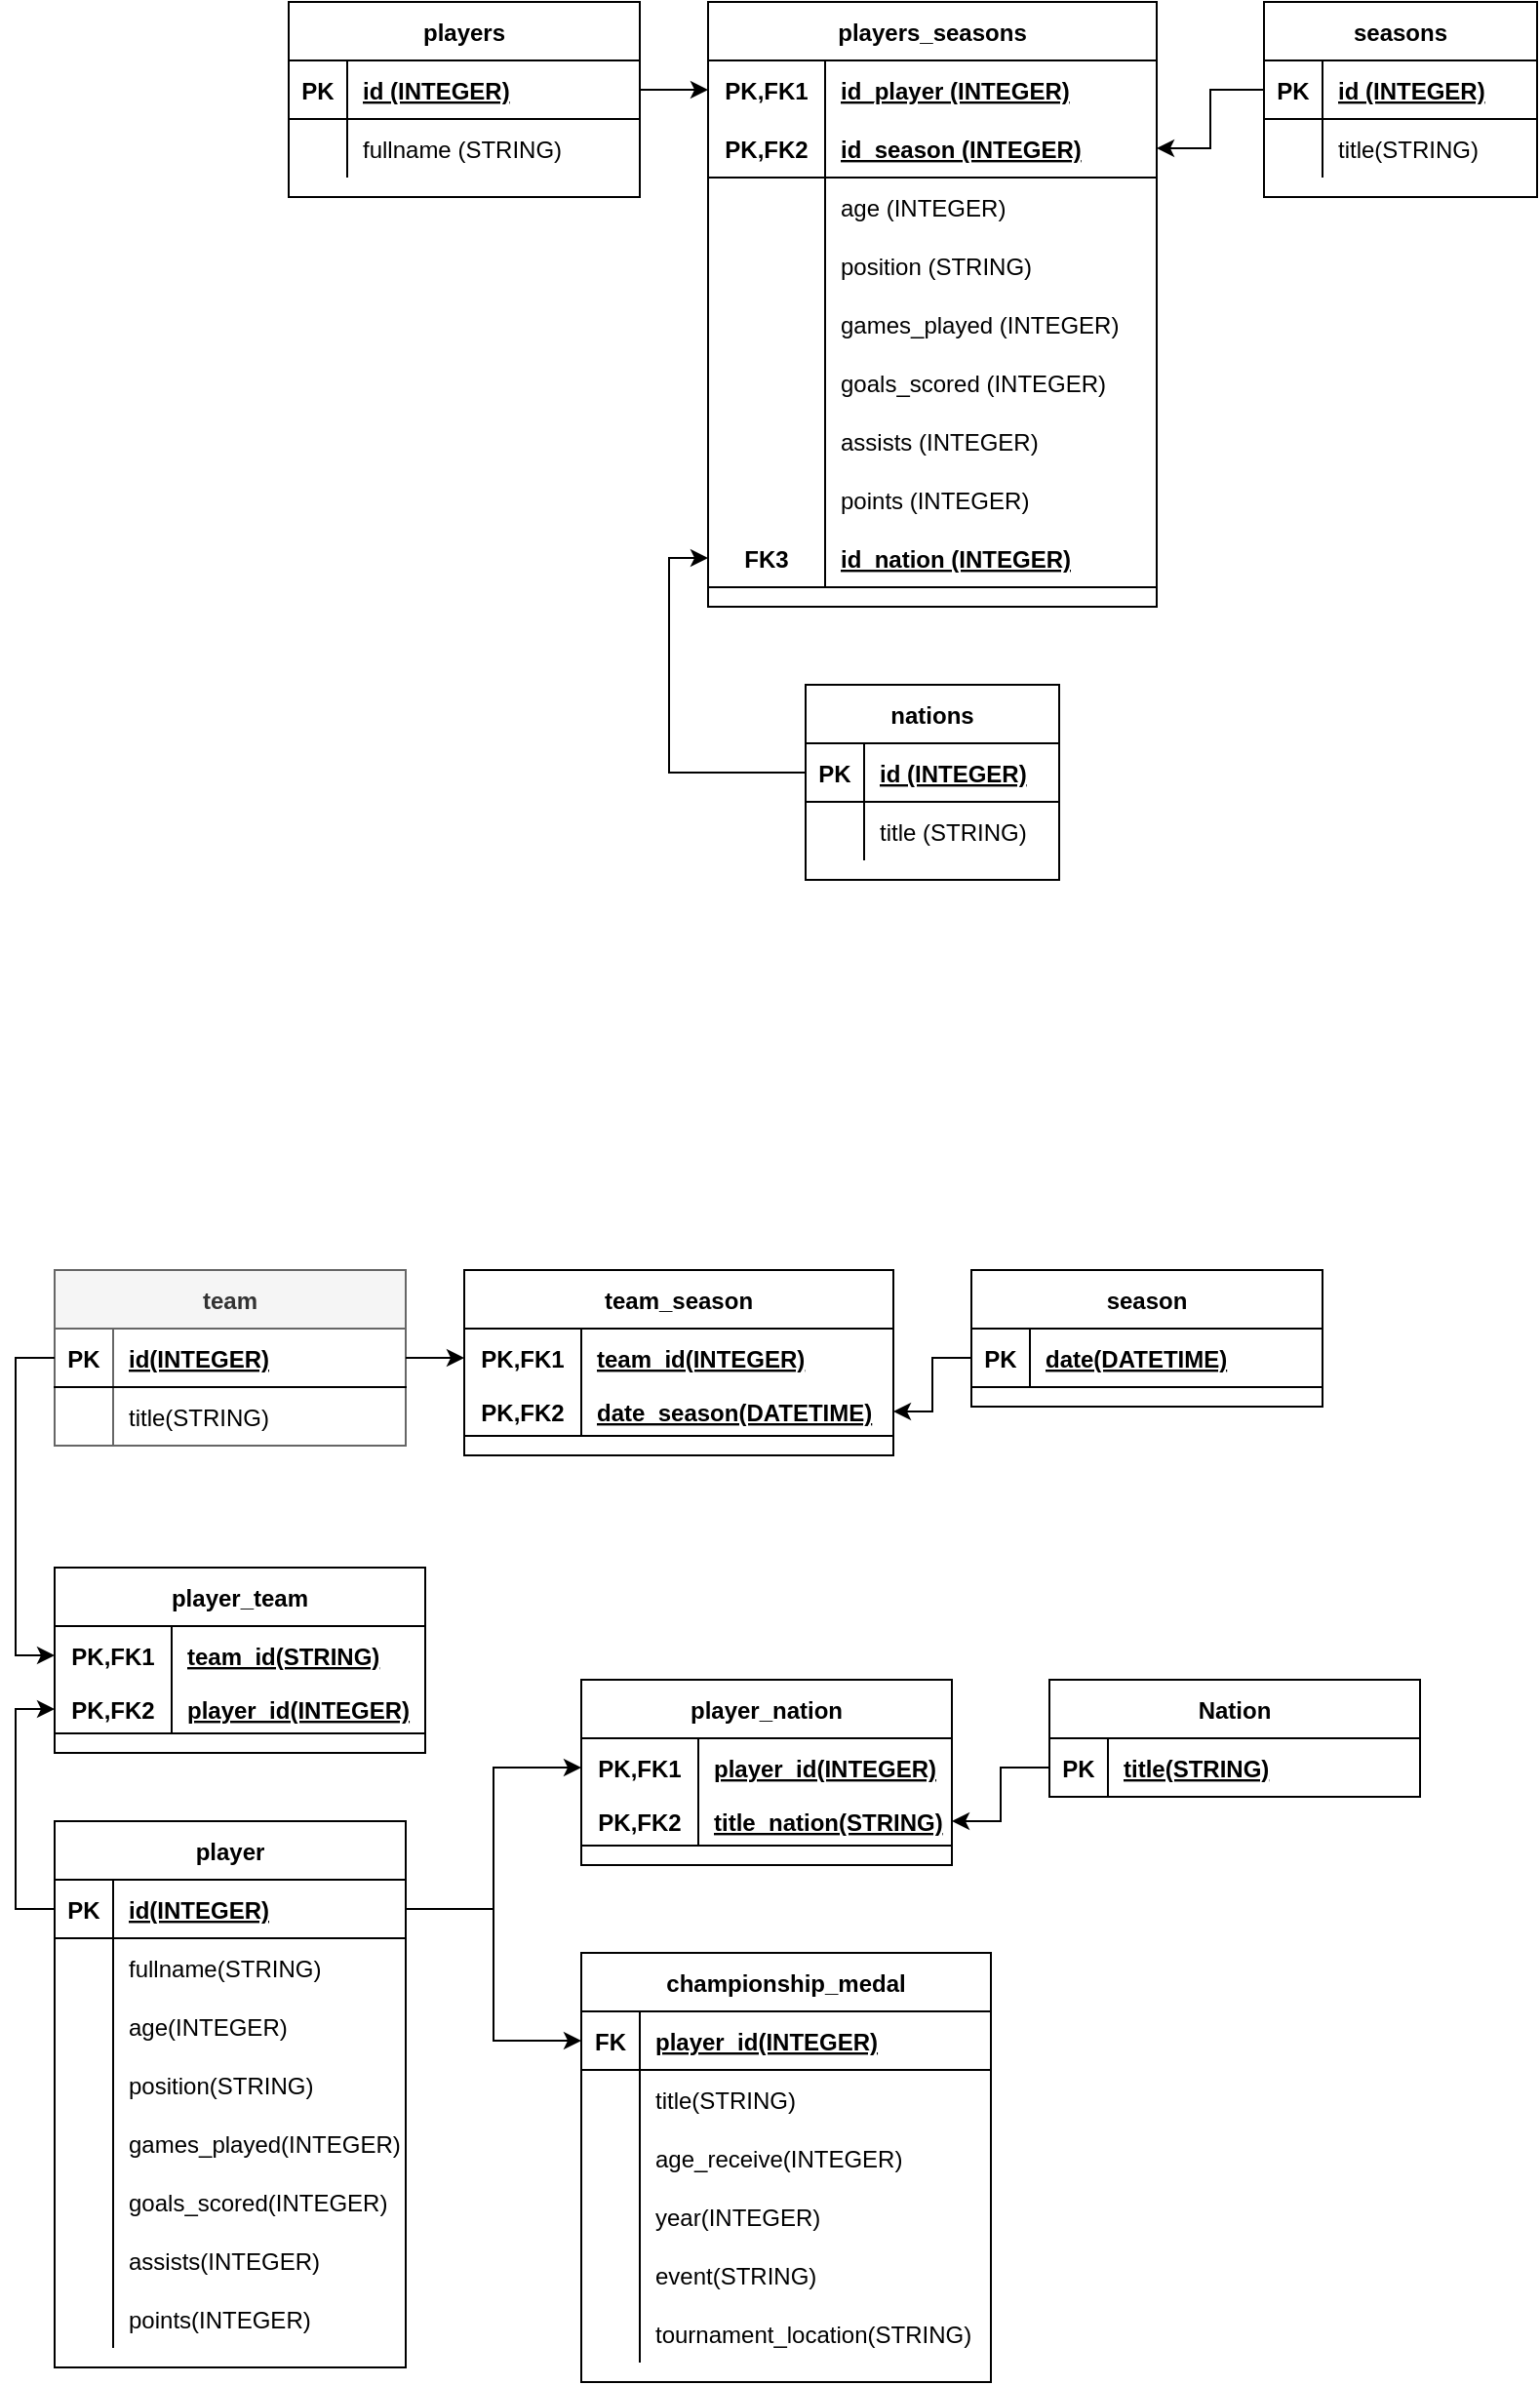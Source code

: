 <mxfile version="18.0.3" type="device"><diagram id="R2lEEEUBdFMjLlhIrx00" name="Page-1"><mxGraphModel dx="335" dy="638" grid="1" gridSize="10" guides="1" tooltips="1" connect="1" arrows="1" fold="1" page="1" pageScale="1" pageWidth="850" pageHeight="1100" math="0" shadow="0" extFonts="Permanent Marker^https://fonts.googleapis.com/css?family=Permanent+Marker"><root><mxCell id="0"/><mxCell id="1" parent="0"/><mxCell id="lNBmeT-eZw2OjyThDHVp-1" value="Nation" style="shape=table;startSize=30;container=1;collapsible=1;childLayout=tableLayout;fixedRows=1;rowLines=0;fontStyle=1;align=center;resizeLast=1;fillColor=default;" parent="1" vertex="1"><mxGeometry x="1430" y="900" width="190" height="60" as="geometry"/></mxCell><mxCell id="lNBmeT-eZw2OjyThDHVp-2" value="" style="shape=tableRow;horizontal=0;startSize=0;swimlaneHead=0;swimlaneBody=0;fillColor=none;collapsible=0;dropTarget=0;points=[[0,0.5],[1,0.5]];portConstraint=eastwest;top=0;left=0;right=0;bottom=1;" parent="lNBmeT-eZw2OjyThDHVp-1" vertex="1"><mxGeometry y="30" width="190" height="30" as="geometry"/></mxCell><mxCell id="lNBmeT-eZw2OjyThDHVp-3" value="PK" style="shape=partialRectangle;connectable=0;fillColor=none;top=0;left=0;bottom=0;right=0;fontStyle=1;overflow=hidden;" parent="lNBmeT-eZw2OjyThDHVp-2" vertex="1"><mxGeometry width="30" height="30" as="geometry"><mxRectangle width="30" height="30" as="alternateBounds"/></mxGeometry></mxCell><mxCell id="lNBmeT-eZw2OjyThDHVp-4" value="title(STRING)" style="shape=partialRectangle;connectable=0;fillColor=none;top=0;left=0;bottom=0;right=0;align=left;spacingLeft=6;fontStyle=5;overflow=hidden;" parent="lNBmeT-eZw2OjyThDHVp-2" vertex="1"><mxGeometry x="30" width="160" height="30" as="geometry"><mxRectangle width="160" height="30" as="alternateBounds"/></mxGeometry></mxCell><mxCell id="lNBmeT-eZw2OjyThDHVp-5" value="season" style="shape=table;startSize=30;container=1;collapsible=1;childLayout=tableLayout;fixedRows=1;rowLines=0;fontStyle=1;align=center;resizeLast=1;gradientColor=none;" parent="1" vertex="1"><mxGeometry x="1390" y="690" width="180" height="70" as="geometry"/></mxCell><mxCell id="lNBmeT-eZw2OjyThDHVp-6" value="" style="shape=tableRow;horizontal=0;startSize=0;swimlaneHead=0;swimlaneBody=0;fillColor=none;collapsible=0;dropTarget=0;points=[[0,0.5],[1,0.5]];portConstraint=eastwest;top=0;left=0;right=0;bottom=1;" parent="lNBmeT-eZw2OjyThDHVp-5" vertex="1"><mxGeometry y="30" width="180" height="30" as="geometry"/></mxCell><mxCell id="lNBmeT-eZw2OjyThDHVp-7" value="PK" style="shape=partialRectangle;connectable=0;fillColor=none;top=0;left=0;bottom=0;right=0;fontStyle=1;overflow=hidden;" parent="lNBmeT-eZw2OjyThDHVp-6" vertex="1"><mxGeometry width="30" height="30" as="geometry"><mxRectangle width="30" height="30" as="alternateBounds"/></mxGeometry></mxCell><mxCell id="lNBmeT-eZw2OjyThDHVp-8" value="date(DATETIME)" style="shape=partialRectangle;connectable=0;fillColor=none;top=0;left=0;bottom=0;right=0;align=left;spacingLeft=6;fontStyle=5;overflow=hidden;" parent="lNBmeT-eZw2OjyThDHVp-6" vertex="1"><mxGeometry x="30" width="150" height="30" as="geometry"><mxRectangle width="150" height="30" as="alternateBounds"/></mxGeometry></mxCell><mxCell id="lNBmeT-eZw2OjyThDHVp-9" value="team_season" style="shape=table;startSize=30;container=1;collapsible=1;childLayout=tableLayout;fixedRows=1;rowLines=0;fontStyle=1;align=center;resizeLast=1;" parent="1" vertex="1"><mxGeometry x="1130" y="690" width="220" height="95" as="geometry"/></mxCell><mxCell id="lNBmeT-eZw2OjyThDHVp-10" value="" style="shape=tableRow;horizontal=0;startSize=0;swimlaneHead=0;swimlaneBody=0;fillColor=none;collapsible=0;dropTarget=0;points=[[0,0.5],[1,0.5]];portConstraint=eastwest;top=0;left=0;right=0;bottom=0;" parent="lNBmeT-eZw2OjyThDHVp-9" vertex="1"><mxGeometry y="30" width="220" height="30" as="geometry"/></mxCell><mxCell id="lNBmeT-eZw2OjyThDHVp-11" value="PK,FK1" style="shape=partialRectangle;connectable=0;fillColor=none;top=0;left=0;bottom=0;right=0;fontStyle=1;overflow=hidden;" parent="lNBmeT-eZw2OjyThDHVp-10" vertex="1"><mxGeometry width="60" height="30" as="geometry"><mxRectangle width="60" height="30" as="alternateBounds"/></mxGeometry></mxCell><mxCell id="lNBmeT-eZw2OjyThDHVp-12" value="team_id(INTEGER)" style="shape=partialRectangle;connectable=0;fillColor=none;top=0;left=0;bottom=0;right=0;align=left;spacingLeft=6;fontStyle=5;overflow=hidden;" parent="lNBmeT-eZw2OjyThDHVp-10" vertex="1"><mxGeometry x="60" width="160" height="30" as="geometry"><mxRectangle width="160" height="30" as="alternateBounds"/></mxGeometry></mxCell><mxCell id="lNBmeT-eZw2OjyThDHVp-13" value="" style="shape=tableRow;horizontal=0;startSize=0;swimlaneHead=0;swimlaneBody=0;fillColor=none;collapsible=0;dropTarget=0;points=[[0,0.5],[1,0.5]];portConstraint=eastwest;top=0;left=0;right=0;bottom=1;" parent="lNBmeT-eZw2OjyThDHVp-9" vertex="1"><mxGeometry y="60" width="220" height="25" as="geometry"/></mxCell><mxCell id="lNBmeT-eZw2OjyThDHVp-14" value="PK,FK2" style="shape=partialRectangle;connectable=0;fillColor=none;top=0;left=0;bottom=0;right=0;fontStyle=1;overflow=hidden;" parent="lNBmeT-eZw2OjyThDHVp-13" vertex="1"><mxGeometry width="60" height="25" as="geometry"><mxRectangle width="60" height="25" as="alternateBounds"/></mxGeometry></mxCell><mxCell id="lNBmeT-eZw2OjyThDHVp-15" value="date_season(DATETIME)" style="shape=partialRectangle;connectable=0;fillColor=none;top=0;left=0;bottom=0;right=0;align=left;spacingLeft=6;fontStyle=5;overflow=hidden;" parent="lNBmeT-eZw2OjyThDHVp-13" vertex="1"><mxGeometry x="60" width="160" height="25" as="geometry"><mxRectangle width="160" height="25" as="alternateBounds"/></mxGeometry></mxCell><mxCell id="lNBmeT-eZw2OjyThDHVp-16" style="edgeStyle=orthogonalEdgeStyle;rounded=0;orthogonalLoop=1;jettySize=auto;html=1;exitX=0;exitY=0.5;exitDx=0;exitDy=0;entryX=1;entryY=0.5;entryDx=0;entryDy=0;" parent="1" source="lNBmeT-eZw2OjyThDHVp-6" target="lNBmeT-eZw2OjyThDHVp-13" edge="1"><mxGeometry relative="1" as="geometry"/></mxCell><mxCell id="lNBmeT-eZw2OjyThDHVp-17" value="team" style="shape=table;startSize=30;container=1;collapsible=1;childLayout=tableLayout;fixedRows=1;rowLines=0;fontStyle=1;align=center;resizeLast=1;fillColor=#f5f5f5;fontColor=#333333;strokeColor=#666666;" parent="1" vertex="1"><mxGeometry x="920" y="690" width="180" height="90" as="geometry"/></mxCell><mxCell id="lNBmeT-eZw2OjyThDHVp-18" value="" style="shape=tableRow;horizontal=0;startSize=0;swimlaneHead=0;swimlaneBody=0;fillColor=none;collapsible=0;dropTarget=0;points=[[0,0.5],[1,0.5]];portConstraint=eastwest;top=0;left=0;right=0;bottom=1;" parent="lNBmeT-eZw2OjyThDHVp-17" vertex="1"><mxGeometry y="30" width="180" height="30" as="geometry"/></mxCell><mxCell id="lNBmeT-eZw2OjyThDHVp-19" value="PK" style="shape=partialRectangle;connectable=0;fillColor=none;top=0;left=0;bottom=0;right=0;fontStyle=1;overflow=hidden;" parent="lNBmeT-eZw2OjyThDHVp-18" vertex="1"><mxGeometry width="30" height="30" as="geometry"><mxRectangle width="30" height="30" as="alternateBounds"/></mxGeometry></mxCell><mxCell id="lNBmeT-eZw2OjyThDHVp-20" value="id(INTEGER)" style="shape=partialRectangle;connectable=0;fillColor=none;top=0;left=0;bottom=0;right=0;align=left;spacingLeft=6;fontStyle=5;overflow=hidden;" parent="lNBmeT-eZw2OjyThDHVp-18" vertex="1"><mxGeometry x="30" width="150" height="30" as="geometry"><mxRectangle width="150" height="30" as="alternateBounds"/></mxGeometry></mxCell><mxCell id="lNBmeT-eZw2OjyThDHVp-21" value="" style="shape=tableRow;horizontal=0;startSize=0;swimlaneHead=0;swimlaneBody=0;fillColor=none;collapsible=0;dropTarget=0;points=[[0,0.5],[1,0.5]];portConstraint=eastwest;top=0;left=0;right=0;bottom=0;" parent="lNBmeT-eZw2OjyThDHVp-17" vertex="1"><mxGeometry y="60" width="180" height="30" as="geometry"/></mxCell><mxCell id="lNBmeT-eZw2OjyThDHVp-22" value="" style="shape=partialRectangle;connectable=0;fillColor=none;top=0;left=0;bottom=0;right=0;editable=1;overflow=hidden;" parent="lNBmeT-eZw2OjyThDHVp-21" vertex="1"><mxGeometry width="30" height="30" as="geometry"><mxRectangle width="30" height="30" as="alternateBounds"/></mxGeometry></mxCell><mxCell id="lNBmeT-eZw2OjyThDHVp-23" value="title(STRING)" style="shape=partialRectangle;connectable=0;fillColor=none;top=0;left=0;bottom=0;right=0;align=left;spacingLeft=6;overflow=hidden;" parent="lNBmeT-eZw2OjyThDHVp-21" vertex="1"><mxGeometry x="30" width="150" height="30" as="geometry"><mxRectangle width="150" height="30" as="alternateBounds"/></mxGeometry></mxCell><mxCell id="lNBmeT-eZw2OjyThDHVp-24" style="rounded=0;orthogonalLoop=1;jettySize=auto;html=1;exitX=1;exitY=0.5;exitDx=0;exitDy=0;entryX=0;entryY=0.5;entryDx=0;entryDy=0;elbow=vertical;edgeStyle=orthogonalEdgeStyle;" parent="1" source="lNBmeT-eZw2OjyThDHVp-18" target="lNBmeT-eZw2OjyThDHVp-10" edge="1"><mxGeometry relative="1" as="geometry"/></mxCell><mxCell id="lNBmeT-eZw2OjyThDHVp-25" value="player_team" style="shape=table;startSize=30;container=1;collapsible=1;childLayout=tableLayout;fixedRows=1;rowLines=0;fontStyle=1;align=center;resizeLast=1;" parent="1" vertex="1"><mxGeometry x="920" y="842.5" width="190" height="95" as="geometry"/></mxCell><mxCell id="lNBmeT-eZw2OjyThDHVp-26" value="" style="shape=tableRow;horizontal=0;startSize=0;swimlaneHead=0;swimlaneBody=0;fillColor=none;collapsible=0;dropTarget=0;points=[[0,0.5],[1,0.5]];portConstraint=eastwest;top=0;left=0;right=0;bottom=0;" parent="lNBmeT-eZw2OjyThDHVp-25" vertex="1"><mxGeometry y="30" width="190" height="30" as="geometry"/></mxCell><mxCell id="lNBmeT-eZw2OjyThDHVp-27" value="PK,FK1" style="shape=partialRectangle;connectable=0;fillColor=none;top=0;left=0;bottom=0;right=0;fontStyle=1;overflow=hidden;" parent="lNBmeT-eZw2OjyThDHVp-26" vertex="1"><mxGeometry width="60" height="30" as="geometry"><mxRectangle width="60" height="30" as="alternateBounds"/></mxGeometry></mxCell><mxCell id="lNBmeT-eZw2OjyThDHVp-28" value="team_id(STRING)" style="shape=partialRectangle;connectable=0;fillColor=none;top=0;left=0;bottom=0;right=0;align=left;spacingLeft=6;fontStyle=5;overflow=hidden;" parent="lNBmeT-eZw2OjyThDHVp-26" vertex="1"><mxGeometry x="60" width="130" height="30" as="geometry"><mxRectangle width="130" height="30" as="alternateBounds"/></mxGeometry></mxCell><mxCell id="lNBmeT-eZw2OjyThDHVp-29" value="" style="shape=tableRow;horizontal=0;startSize=0;swimlaneHead=0;swimlaneBody=0;fillColor=none;collapsible=0;dropTarget=0;points=[[0,0.5],[1,0.5]];portConstraint=eastwest;top=0;left=0;right=0;bottom=1;" parent="lNBmeT-eZw2OjyThDHVp-25" vertex="1"><mxGeometry y="60" width="190" height="25" as="geometry"/></mxCell><mxCell id="lNBmeT-eZw2OjyThDHVp-30" value="PK,FK2" style="shape=partialRectangle;connectable=0;fillColor=none;top=0;left=0;bottom=0;right=0;fontStyle=1;overflow=hidden;" parent="lNBmeT-eZw2OjyThDHVp-29" vertex="1"><mxGeometry width="60" height="25" as="geometry"><mxRectangle width="60" height="25" as="alternateBounds"/></mxGeometry></mxCell><mxCell id="lNBmeT-eZw2OjyThDHVp-31" value="player_id(INTEGER)" style="shape=partialRectangle;connectable=0;fillColor=none;top=0;left=0;bottom=0;right=0;align=left;spacingLeft=6;fontStyle=5;overflow=hidden;" parent="lNBmeT-eZw2OjyThDHVp-29" vertex="1"><mxGeometry x="60" width="130" height="25" as="geometry"><mxRectangle width="130" height="25" as="alternateBounds"/></mxGeometry></mxCell><mxCell id="lNBmeT-eZw2OjyThDHVp-32" style="edgeStyle=orthogonalEdgeStyle;rounded=0;orthogonalLoop=1;jettySize=auto;html=1;exitX=0;exitY=0.5;exitDx=0;exitDy=0;entryX=0;entryY=0.5;entryDx=0;entryDy=0;elbow=vertical;" parent="1" source="lNBmeT-eZw2OjyThDHVp-18" target="lNBmeT-eZw2OjyThDHVp-26" edge="1"><mxGeometry relative="1" as="geometry"/></mxCell><mxCell id="lNBmeT-eZw2OjyThDHVp-33" value="player" style="shape=table;startSize=30;container=1;collapsible=1;childLayout=tableLayout;fixedRows=1;rowLines=0;fontStyle=1;align=center;resizeLast=1;" parent="1" vertex="1"><mxGeometry x="920" y="972.5" width="180" height="280" as="geometry"/></mxCell><mxCell id="lNBmeT-eZw2OjyThDHVp-34" value="" style="shape=tableRow;horizontal=0;startSize=0;swimlaneHead=0;swimlaneBody=0;fillColor=none;collapsible=0;dropTarget=0;points=[[0,0.5],[1,0.5]];portConstraint=eastwest;top=0;left=0;right=0;bottom=1;" parent="lNBmeT-eZw2OjyThDHVp-33" vertex="1"><mxGeometry y="30" width="180" height="30" as="geometry"/></mxCell><mxCell id="lNBmeT-eZw2OjyThDHVp-35" value="PK" style="shape=partialRectangle;connectable=0;fillColor=none;top=0;left=0;bottom=0;right=0;fontStyle=1;overflow=hidden;" parent="lNBmeT-eZw2OjyThDHVp-34" vertex="1"><mxGeometry width="30" height="30" as="geometry"><mxRectangle width="30" height="30" as="alternateBounds"/></mxGeometry></mxCell><mxCell id="lNBmeT-eZw2OjyThDHVp-36" value="id(INTEGER)" style="shape=partialRectangle;connectable=0;fillColor=none;top=0;left=0;bottom=0;right=0;align=left;spacingLeft=6;fontStyle=5;overflow=hidden;" parent="lNBmeT-eZw2OjyThDHVp-34" vertex="1"><mxGeometry x="30" width="150" height="30" as="geometry"><mxRectangle width="150" height="30" as="alternateBounds"/></mxGeometry></mxCell><mxCell id="lNBmeT-eZw2OjyThDHVp-37" value="" style="shape=tableRow;horizontal=0;startSize=0;swimlaneHead=0;swimlaneBody=0;fillColor=none;collapsible=0;dropTarget=0;points=[[0,0.5],[1,0.5]];portConstraint=eastwest;top=0;left=0;right=0;bottom=0;" parent="lNBmeT-eZw2OjyThDHVp-33" vertex="1"><mxGeometry y="60" width="180" height="30" as="geometry"/></mxCell><mxCell id="lNBmeT-eZw2OjyThDHVp-38" value="" style="shape=partialRectangle;connectable=0;fillColor=none;top=0;left=0;bottom=0;right=0;editable=1;overflow=hidden;" parent="lNBmeT-eZw2OjyThDHVp-37" vertex="1"><mxGeometry width="30" height="30" as="geometry"><mxRectangle width="30" height="30" as="alternateBounds"/></mxGeometry></mxCell><mxCell id="lNBmeT-eZw2OjyThDHVp-39" value="fullname(STRING)" style="shape=partialRectangle;connectable=0;fillColor=none;top=0;left=0;bottom=0;right=0;align=left;spacingLeft=6;overflow=hidden;" parent="lNBmeT-eZw2OjyThDHVp-37" vertex="1"><mxGeometry x="30" width="150" height="30" as="geometry"><mxRectangle width="150" height="30" as="alternateBounds"/></mxGeometry></mxCell><mxCell id="lNBmeT-eZw2OjyThDHVp-40" value="" style="shape=tableRow;horizontal=0;startSize=0;swimlaneHead=0;swimlaneBody=0;fillColor=none;collapsible=0;dropTarget=0;points=[[0,0.5],[1,0.5]];portConstraint=eastwest;top=0;left=0;right=0;bottom=0;" parent="lNBmeT-eZw2OjyThDHVp-33" vertex="1"><mxGeometry y="90" width="180" height="30" as="geometry"/></mxCell><mxCell id="lNBmeT-eZw2OjyThDHVp-41" value="" style="shape=partialRectangle;connectable=0;fillColor=none;top=0;left=0;bottom=0;right=0;editable=1;overflow=hidden;" parent="lNBmeT-eZw2OjyThDHVp-40" vertex="1"><mxGeometry width="30" height="30" as="geometry"><mxRectangle width="30" height="30" as="alternateBounds"/></mxGeometry></mxCell><mxCell id="lNBmeT-eZw2OjyThDHVp-42" value="age(INTEGER)" style="shape=partialRectangle;connectable=0;fillColor=none;top=0;left=0;bottom=0;right=0;align=left;spacingLeft=6;overflow=hidden;" parent="lNBmeT-eZw2OjyThDHVp-40" vertex="1"><mxGeometry x="30" width="150" height="30" as="geometry"><mxRectangle width="150" height="30" as="alternateBounds"/></mxGeometry></mxCell><mxCell id="lNBmeT-eZw2OjyThDHVp-43" value="" style="shape=tableRow;horizontal=0;startSize=0;swimlaneHead=0;swimlaneBody=0;fillColor=none;collapsible=0;dropTarget=0;points=[[0,0.5],[1,0.5]];portConstraint=eastwest;top=0;left=0;right=0;bottom=0;" parent="lNBmeT-eZw2OjyThDHVp-33" vertex="1"><mxGeometry y="120" width="180" height="30" as="geometry"/></mxCell><mxCell id="lNBmeT-eZw2OjyThDHVp-44" value="" style="shape=partialRectangle;connectable=0;fillColor=none;top=0;left=0;bottom=0;right=0;editable=1;overflow=hidden;" parent="lNBmeT-eZw2OjyThDHVp-43" vertex="1"><mxGeometry width="30" height="30" as="geometry"><mxRectangle width="30" height="30" as="alternateBounds"/></mxGeometry></mxCell><mxCell id="lNBmeT-eZw2OjyThDHVp-45" value="position(STRING)" style="shape=partialRectangle;connectable=0;fillColor=none;top=0;left=0;bottom=0;right=0;align=left;spacingLeft=6;overflow=hidden;" parent="lNBmeT-eZw2OjyThDHVp-43" vertex="1"><mxGeometry x="30" width="150" height="30" as="geometry"><mxRectangle width="150" height="30" as="alternateBounds"/></mxGeometry></mxCell><mxCell id="lNBmeT-eZw2OjyThDHVp-46" value="" style="shape=tableRow;horizontal=0;startSize=0;swimlaneHead=0;swimlaneBody=0;fillColor=none;collapsible=0;dropTarget=0;points=[[0,0.5],[1,0.5]];portConstraint=eastwest;top=0;left=0;right=0;bottom=0;" parent="lNBmeT-eZw2OjyThDHVp-33" vertex="1"><mxGeometry y="150" width="180" height="30" as="geometry"/></mxCell><mxCell id="lNBmeT-eZw2OjyThDHVp-47" value="" style="shape=partialRectangle;connectable=0;fillColor=none;top=0;left=0;bottom=0;right=0;editable=1;overflow=hidden;" parent="lNBmeT-eZw2OjyThDHVp-46" vertex="1"><mxGeometry width="30" height="30" as="geometry"><mxRectangle width="30" height="30" as="alternateBounds"/></mxGeometry></mxCell><mxCell id="lNBmeT-eZw2OjyThDHVp-48" value="games_played(INTEGER)" style="shape=partialRectangle;connectable=0;fillColor=none;top=0;left=0;bottom=0;right=0;align=left;spacingLeft=6;overflow=hidden;" parent="lNBmeT-eZw2OjyThDHVp-46" vertex="1"><mxGeometry x="30" width="150" height="30" as="geometry"><mxRectangle width="150" height="30" as="alternateBounds"/></mxGeometry></mxCell><mxCell id="lNBmeT-eZw2OjyThDHVp-49" value="" style="shape=tableRow;horizontal=0;startSize=0;swimlaneHead=0;swimlaneBody=0;fillColor=none;collapsible=0;dropTarget=0;points=[[0,0.5],[1,0.5]];portConstraint=eastwest;top=0;left=0;right=0;bottom=0;" parent="lNBmeT-eZw2OjyThDHVp-33" vertex="1"><mxGeometry y="180" width="180" height="30" as="geometry"/></mxCell><mxCell id="lNBmeT-eZw2OjyThDHVp-50" value="" style="shape=partialRectangle;connectable=0;fillColor=none;top=0;left=0;bottom=0;right=0;editable=1;overflow=hidden;" parent="lNBmeT-eZw2OjyThDHVp-49" vertex="1"><mxGeometry width="30" height="30" as="geometry"><mxRectangle width="30" height="30" as="alternateBounds"/></mxGeometry></mxCell><mxCell id="lNBmeT-eZw2OjyThDHVp-51" value="goals_scored(INTEGER)" style="shape=partialRectangle;connectable=0;fillColor=none;top=0;left=0;bottom=0;right=0;align=left;spacingLeft=6;overflow=hidden;" parent="lNBmeT-eZw2OjyThDHVp-49" vertex="1"><mxGeometry x="30" width="150" height="30" as="geometry"><mxRectangle width="150" height="30" as="alternateBounds"/></mxGeometry></mxCell><mxCell id="lNBmeT-eZw2OjyThDHVp-52" value="" style="shape=tableRow;horizontal=0;startSize=0;swimlaneHead=0;swimlaneBody=0;fillColor=none;collapsible=0;dropTarget=0;points=[[0,0.5],[1,0.5]];portConstraint=eastwest;top=0;left=0;right=0;bottom=0;" parent="lNBmeT-eZw2OjyThDHVp-33" vertex="1"><mxGeometry y="210" width="180" height="30" as="geometry"/></mxCell><mxCell id="lNBmeT-eZw2OjyThDHVp-53" value="" style="shape=partialRectangle;connectable=0;fillColor=none;top=0;left=0;bottom=0;right=0;editable=1;overflow=hidden;" parent="lNBmeT-eZw2OjyThDHVp-52" vertex="1"><mxGeometry width="30" height="30" as="geometry"><mxRectangle width="30" height="30" as="alternateBounds"/></mxGeometry></mxCell><mxCell id="lNBmeT-eZw2OjyThDHVp-54" value="assists(INTEGER)" style="shape=partialRectangle;connectable=0;fillColor=none;top=0;left=0;bottom=0;right=0;align=left;spacingLeft=6;overflow=hidden;" parent="lNBmeT-eZw2OjyThDHVp-52" vertex="1"><mxGeometry x="30" width="150" height="30" as="geometry"><mxRectangle width="150" height="30" as="alternateBounds"/></mxGeometry></mxCell><mxCell id="lNBmeT-eZw2OjyThDHVp-55" value="" style="shape=tableRow;horizontal=0;startSize=0;swimlaneHead=0;swimlaneBody=0;fillColor=none;collapsible=0;dropTarget=0;points=[[0,0.5],[1,0.5]];portConstraint=eastwest;top=0;left=0;right=0;bottom=0;" parent="lNBmeT-eZw2OjyThDHVp-33" vertex="1"><mxGeometry y="240" width="180" height="30" as="geometry"/></mxCell><mxCell id="lNBmeT-eZw2OjyThDHVp-56" value="" style="shape=partialRectangle;connectable=0;fillColor=none;top=0;left=0;bottom=0;right=0;editable=1;overflow=hidden;" parent="lNBmeT-eZw2OjyThDHVp-55" vertex="1"><mxGeometry width="30" height="30" as="geometry"><mxRectangle width="30" height="30" as="alternateBounds"/></mxGeometry></mxCell><mxCell id="lNBmeT-eZw2OjyThDHVp-57" value="points(INTEGER)" style="shape=partialRectangle;connectable=0;fillColor=none;top=0;left=0;bottom=0;right=0;align=left;spacingLeft=6;overflow=hidden;" parent="lNBmeT-eZw2OjyThDHVp-55" vertex="1"><mxGeometry x="30" width="150" height="30" as="geometry"><mxRectangle width="150" height="30" as="alternateBounds"/></mxGeometry></mxCell><mxCell id="lNBmeT-eZw2OjyThDHVp-58" style="edgeStyle=orthogonalEdgeStyle;rounded=0;orthogonalLoop=1;jettySize=auto;html=1;exitX=0;exitY=0.5;exitDx=0;exitDy=0;entryX=0;entryY=0.5;entryDx=0;entryDy=0;elbow=vertical;" parent="1" source="lNBmeT-eZw2OjyThDHVp-34" target="lNBmeT-eZw2OjyThDHVp-29" edge="1"><mxGeometry relative="1" as="geometry"/></mxCell><mxCell id="lNBmeT-eZw2OjyThDHVp-59" value="player_nation" style="shape=table;startSize=30;container=1;collapsible=1;childLayout=tableLayout;fixedRows=1;rowLines=0;fontStyle=1;align=center;resizeLast=1;" parent="1" vertex="1"><mxGeometry x="1190" y="900" width="190" height="95" as="geometry"/></mxCell><mxCell id="lNBmeT-eZw2OjyThDHVp-60" value="" style="shape=tableRow;horizontal=0;startSize=0;swimlaneHead=0;swimlaneBody=0;fillColor=none;collapsible=0;dropTarget=0;points=[[0,0.5],[1,0.5]];portConstraint=eastwest;top=0;left=0;right=0;bottom=0;" parent="lNBmeT-eZw2OjyThDHVp-59" vertex="1"><mxGeometry y="30" width="190" height="30" as="geometry"/></mxCell><mxCell id="lNBmeT-eZw2OjyThDHVp-61" value="PK,FK1" style="shape=partialRectangle;connectable=0;fillColor=none;top=0;left=0;bottom=0;right=0;fontStyle=1;overflow=hidden;" parent="lNBmeT-eZw2OjyThDHVp-60" vertex="1"><mxGeometry width="60" height="30" as="geometry"><mxRectangle width="60" height="30" as="alternateBounds"/></mxGeometry></mxCell><mxCell id="lNBmeT-eZw2OjyThDHVp-62" value="player_id(INTEGER)" style="shape=partialRectangle;connectable=0;fillColor=none;top=0;left=0;bottom=0;right=0;align=left;spacingLeft=6;fontStyle=5;overflow=hidden;" parent="lNBmeT-eZw2OjyThDHVp-60" vertex="1"><mxGeometry x="60" width="130" height="30" as="geometry"><mxRectangle width="130" height="30" as="alternateBounds"/></mxGeometry></mxCell><mxCell id="lNBmeT-eZw2OjyThDHVp-63" value="" style="shape=tableRow;horizontal=0;startSize=0;swimlaneHead=0;swimlaneBody=0;fillColor=none;collapsible=0;dropTarget=0;points=[[0,0.5],[1,0.5]];portConstraint=eastwest;top=0;left=0;right=0;bottom=1;" parent="lNBmeT-eZw2OjyThDHVp-59" vertex="1"><mxGeometry y="60" width="190" height="25" as="geometry"/></mxCell><mxCell id="lNBmeT-eZw2OjyThDHVp-64" value="PK,FK2" style="shape=partialRectangle;connectable=0;fillColor=none;top=0;left=0;bottom=0;right=0;fontStyle=1;overflow=hidden;" parent="lNBmeT-eZw2OjyThDHVp-63" vertex="1"><mxGeometry width="60" height="25" as="geometry"><mxRectangle width="60" height="25" as="alternateBounds"/></mxGeometry></mxCell><mxCell id="lNBmeT-eZw2OjyThDHVp-65" value="title_nation(STRING)" style="shape=partialRectangle;connectable=0;fillColor=none;top=0;left=0;bottom=0;right=0;align=left;spacingLeft=6;fontStyle=5;overflow=hidden;" parent="lNBmeT-eZw2OjyThDHVp-63" vertex="1"><mxGeometry x="60" width="130" height="25" as="geometry"><mxRectangle width="130" height="25" as="alternateBounds"/></mxGeometry></mxCell><mxCell id="lNBmeT-eZw2OjyThDHVp-66" style="edgeStyle=orthogonalEdgeStyle;rounded=0;orthogonalLoop=1;jettySize=auto;html=1;exitX=1;exitY=0.5;exitDx=0;exitDy=0;entryX=0;entryY=0.5;entryDx=0;entryDy=0;elbow=vertical;" parent="1" source="lNBmeT-eZw2OjyThDHVp-34" target="lNBmeT-eZw2OjyThDHVp-60" edge="1"><mxGeometry relative="1" as="geometry"/></mxCell><mxCell id="lNBmeT-eZw2OjyThDHVp-67" style="edgeStyle=orthogonalEdgeStyle;rounded=0;orthogonalLoop=1;jettySize=auto;html=1;exitX=0;exitY=0.5;exitDx=0;exitDy=0;entryX=1;entryY=0.5;entryDx=0;entryDy=0;elbow=vertical;" parent="1" source="lNBmeT-eZw2OjyThDHVp-2" target="lNBmeT-eZw2OjyThDHVp-63" edge="1"><mxGeometry relative="1" as="geometry"/></mxCell><mxCell id="lNBmeT-eZw2OjyThDHVp-68" value="championship_medal" style="shape=table;startSize=30;container=1;collapsible=1;childLayout=tableLayout;fixedRows=1;rowLines=0;fontStyle=1;align=center;resizeLast=1;" parent="1" vertex="1"><mxGeometry x="1190" y="1040" width="210" height="220" as="geometry"/></mxCell><mxCell id="lNBmeT-eZw2OjyThDHVp-69" value="" style="shape=tableRow;horizontal=0;startSize=0;swimlaneHead=0;swimlaneBody=0;fillColor=none;collapsible=0;dropTarget=0;points=[[0,0.5],[1,0.5]];portConstraint=eastwest;top=0;left=0;right=0;bottom=1;" parent="lNBmeT-eZw2OjyThDHVp-68" vertex="1"><mxGeometry y="30" width="210" height="30" as="geometry"/></mxCell><mxCell id="lNBmeT-eZw2OjyThDHVp-70" value="FK" style="shape=partialRectangle;connectable=0;fillColor=none;top=0;left=0;bottom=0;right=0;fontStyle=1;overflow=hidden;" parent="lNBmeT-eZw2OjyThDHVp-69" vertex="1"><mxGeometry width="30" height="30" as="geometry"><mxRectangle width="30" height="30" as="alternateBounds"/></mxGeometry></mxCell><mxCell id="lNBmeT-eZw2OjyThDHVp-71" value="player_id(INTEGER)" style="shape=partialRectangle;connectable=0;fillColor=none;top=0;left=0;bottom=0;right=0;align=left;spacingLeft=6;fontStyle=5;overflow=hidden;" parent="lNBmeT-eZw2OjyThDHVp-69" vertex="1"><mxGeometry x="30" width="180" height="30" as="geometry"><mxRectangle width="180" height="30" as="alternateBounds"/></mxGeometry></mxCell><mxCell id="lNBmeT-eZw2OjyThDHVp-72" value="" style="shape=tableRow;horizontal=0;startSize=0;swimlaneHead=0;swimlaneBody=0;fillColor=none;collapsible=0;dropTarget=0;points=[[0,0.5],[1,0.5]];portConstraint=eastwest;top=0;left=0;right=0;bottom=0;" parent="lNBmeT-eZw2OjyThDHVp-68" vertex="1"><mxGeometry y="60" width="210" height="30" as="geometry"/></mxCell><mxCell id="lNBmeT-eZw2OjyThDHVp-73" value="" style="shape=partialRectangle;connectable=0;fillColor=none;top=0;left=0;bottom=0;right=0;editable=1;overflow=hidden;" parent="lNBmeT-eZw2OjyThDHVp-72" vertex="1"><mxGeometry width="30" height="30" as="geometry"><mxRectangle width="30" height="30" as="alternateBounds"/></mxGeometry></mxCell><mxCell id="lNBmeT-eZw2OjyThDHVp-74" value="title(STRING)" style="shape=partialRectangle;connectable=0;fillColor=none;top=0;left=0;bottom=0;right=0;align=left;spacingLeft=6;overflow=hidden;" parent="lNBmeT-eZw2OjyThDHVp-72" vertex="1"><mxGeometry x="30" width="180" height="30" as="geometry"><mxRectangle width="180" height="30" as="alternateBounds"/></mxGeometry></mxCell><mxCell id="lNBmeT-eZw2OjyThDHVp-75" value="" style="shape=tableRow;horizontal=0;startSize=0;swimlaneHead=0;swimlaneBody=0;fillColor=none;collapsible=0;dropTarget=0;points=[[0,0.5],[1,0.5]];portConstraint=eastwest;top=0;left=0;right=0;bottom=0;" parent="lNBmeT-eZw2OjyThDHVp-68" vertex="1"><mxGeometry y="90" width="210" height="30" as="geometry"/></mxCell><mxCell id="lNBmeT-eZw2OjyThDHVp-76" value="" style="shape=partialRectangle;connectable=0;fillColor=none;top=0;left=0;bottom=0;right=0;editable=1;overflow=hidden;" parent="lNBmeT-eZw2OjyThDHVp-75" vertex="1"><mxGeometry width="30" height="30" as="geometry"><mxRectangle width="30" height="30" as="alternateBounds"/></mxGeometry></mxCell><mxCell id="lNBmeT-eZw2OjyThDHVp-77" value="age_receive(INTEGER)" style="shape=partialRectangle;connectable=0;fillColor=none;top=0;left=0;bottom=0;right=0;align=left;spacingLeft=6;overflow=hidden;" parent="lNBmeT-eZw2OjyThDHVp-75" vertex="1"><mxGeometry x="30" width="180" height="30" as="geometry"><mxRectangle width="180" height="30" as="alternateBounds"/></mxGeometry></mxCell><mxCell id="lNBmeT-eZw2OjyThDHVp-78" value="" style="shape=tableRow;horizontal=0;startSize=0;swimlaneHead=0;swimlaneBody=0;fillColor=none;collapsible=0;dropTarget=0;points=[[0,0.5],[1,0.5]];portConstraint=eastwest;top=0;left=0;right=0;bottom=0;" parent="lNBmeT-eZw2OjyThDHVp-68" vertex="1"><mxGeometry y="120" width="210" height="30" as="geometry"/></mxCell><mxCell id="lNBmeT-eZw2OjyThDHVp-79" value="" style="shape=partialRectangle;connectable=0;fillColor=none;top=0;left=0;bottom=0;right=0;editable=1;overflow=hidden;" parent="lNBmeT-eZw2OjyThDHVp-78" vertex="1"><mxGeometry width="30" height="30" as="geometry"><mxRectangle width="30" height="30" as="alternateBounds"/></mxGeometry></mxCell><mxCell id="lNBmeT-eZw2OjyThDHVp-80" value="year(INTEGER)" style="shape=partialRectangle;connectable=0;fillColor=none;top=0;left=0;bottom=0;right=0;align=left;spacingLeft=6;overflow=hidden;" parent="lNBmeT-eZw2OjyThDHVp-78" vertex="1"><mxGeometry x="30" width="180" height="30" as="geometry"><mxRectangle width="180" height="30" as="alternateBounds"/></mxGeometry></mxCell><mxCell id="lNBmeT-eZw2OjyThDHVp-81" value="" style="shape=tableRow;horizontal=0;startSize=0;swimlaneHead=0;swimlaneBody=0;fillColor=none;collapsible=0;dropTarget=0;points=[[0,0.5],[1,0.5]];portConstraint=eastwest;top=0;left=0;right=0;bottom=0;" parent="lNBmeT-eZw2OjyThDHVp-68" vertex="1"><mxGeometry y="150" width="210" height="30" as="geometry"/></mxCell><mxCell id="lNBmeT-eZw2OjyThDHVp-82" value="" style="shape=partialRectangle;connectable=0;fillColor=none;top=0;left=0;bottom=0;right=0;editable=1;overflow=hidden;" parent="lNBmeT-eZw2OjyThDHVp-81" vertex="1"><mxGeometry width="30" height="30" as="geometry"><mxRectangle width="30" height="30" as="alternateBounds"/></mxGeometry></mxCell><mxCell id="lNBmeT-eZw2OjyThDHVp-83" value="event(STRING)" style="shape=partialRectangle;connectable=0;fillColor=none;top=0;left=0;bottom=0;right=0;align=left;spacingLeft=6;overflow=hidden;" parent="lNBmeT-eZw2OjyThDHVp-81" vertex="1"><mxGeometry x="30" width="180" height="30" as="geometry"><mxRectangle width="180" height="30" as="alternateBounds"/></mxGeometry></mxCell><mxCell id="lNBmeT-eZw2OjyThDHVp-84" value="" style="shape=tableRow;horizontal=0;startSize=0;swimlaneHead=0;swimlaneBody=0;fillColor=none;collapsible=0;dropTarget=0;points=[[0,0.5],[1,0.5]];portConstraint=eastwest;top=0;left=0;right=0;bottom=0;" parent="lNBmeT-eZw2OjyThDHVp-68" vertex="1"><mxGeometry y="180" width="210" height="30" as="geometry"/></mxCell><mxCell id="lNBmeT-eZw2OjyThDHVp-85" value="" style="shape=partialRectangle;connectable=0;fillColor=none;top=0;left=0;bottom=0;right=0;editable=1;overflow=hidden;" parent="lNBmeT-eZw2OjyThDHVp-84" vertex="1"><mxGeometry width="30" height="30" as="geometry"><mxRectangle width="30" height="30" as="alternateBounds"/></mxGeometry></mxCell><mxCell id="lNBmeT-eZw2OjyThDHVp-86" value="tournament_location(STRING)" style="shape=partialRectangle;connectable=0;fillColor=none;top=0;left=0;bottom=0;right=0;align=left;spacingLeft=6;overflow=hidden;" parent="lNBmeT-eZw2OjyThDHVp-84" vertex="1"><mxGeometry x="30" width="180" height="30" as="geometry"><mxRectangle width="180" height="30" as="alternateBounds"/></mxGeometry></mxCell><mxCell id="lNBmeT-eZw2OjyThDHVp-87" style="edgeStyle=orthogonalEdgeStyle;rounded=0;orthogonalLoop=1;jettySize=auto;html=1;exitX=1;exitY=0.5;exitDx=0;exitDy=0;entryX=0;entryY=0.5;entryDx=0;entryDy=0;elbow=vertical;" parent="1" source="lNBmeT-eZw2OjyThDHVp-34" target="lNBmeT-eZw2OjyThDHVp-69" edge="1"><mxGeometry relative="1" as="geometry"/></mxCell><mxCell id="lNBmeT-eZw2OjyThDHVp-101" value="players" style="shape=table;startSize=30;container=1;collapsible=1;childLayout=tableLayout;fixedRows=1;rowLines=0;fontStyle=1;align=center;resizeLast=1;" parent="1" vertex="1"><mxGeometry x="1040" y="40" width="180" height="100" as="geometry"/></mxCell><mxCell id="lNBmeT-eZw2OjyThDHVp-102" value="" style="shape=tableRow;horizontal=0;startSize=0;swimlaneHead=0;swimlaneBody=0;fillColor=none;collapsible=0;dropTarget=0;points=[[0,0.5],[1,0.5]];portConstraint=eastwest;top=0;left=0;right=0;bottom=1;" parent="lNBmeT-eZw2OjyThDHVp-101" vertex="1"><mxGeometry y="30" width="180" height="30" as="geometry"/></mxCell><mxCell id="lNBmeT-eZw2OjyThDHVp-103" value="PK" style="shape=partialRectangle;connectable=0;fillColor=none;top=0;left=0;bottom=0;right=0;fontStyle=1;overflow=hidden;" parent="lNBmeT-eZw2OjyThDHVp-102" vertex="1"><mxGeometry width="30" height="30" as="geometry"><mxRectangle width="30" height="30" as="alternateBounds"/></mxGeometry></mxCell><mxCell id="lNBmeT-eZw2OjyThDHVp-104" value="id (INTEGER)" style="shape=partialRectangle;connectable=0;fillColor=none;top=0;left=0;bottom=0;right=0;align=left;spacingLeft=6;fontStyle=5;overflow=hidden;" parent="lNBmeT-eZw2OjyThDHVp-102" vertex="1"><mxGeometry x="30" width="150" height="30" as="geometry"><mxRectangle width="150" height="30" as="alternateBounds"/></mxGeometry></mxCell><mxCell id="lNBmeT-eZw2OjyThDHVp-105" value="" style="shape=tableRow;horizontal=0;startSize=0;swimlaneHead=0;swimlaneBody=0;fillColor=none;collapsible=0;dropTarget=0;points=[[0,0.5],[1,0.5]];portConstraint=eastwest;top=0;left=0;right=0;bottom=0;" parent="lNBmeT-eZw2OjyThDHVp-101" vertex="1"><mxGeometry y="60" width="180" height="30" as="geometry"/></mxCell><mxCell id="lNBmeT-eZw2OjyThDHVp-106" value="" style="shape=partialRectangle;connectable=0;fillColor=none;top=0;left=0;bottom=0;right=0;editable=1;overflow=hidden;" parent="lNBmeT-eZw2OjyThDHVp-105" vertex="1"><mxGeometry width="30" height="30" as="geometry"><mxRectangle width="30" height="30" as="alternateBounds"/></mxGeometry></mxCell><mxCell id="lNBmeT-eZw2OjyThDHVp-107" value="fullname (STRING)" style="shape=partialRectangle;connectable=0;fillColor=none;top=0;left=0;bottom=0;right=0;align=left;spacingLeft=6;overflow=hidden;" parent="lNBmeT-eZw2OjyThDHVp-105" vertex="1"><mxGeometry x="30" width="150" height="30" as="geometry"><mxRectangle width="150" height="30" as="alternateBounds"/></mxGeometry></mxCell><mxCell id="lNBmeT-eZw2OjyThDHVp-120" value="nations" style="shape=table;startSize=30;container=1;collapsible=1;childLayout=tableLayout;fixedRows=1;rowLines=0;fontStyle=1;align=center;resizeLast=1;" parent="1" vertex="1"><mxGeometry x="1305" y="390" width="130" height="100" as="geometry"/></mxCell><mxCell id="lNBmeT-eZw2OjyThDHVp-121" value="" style="shape=tableRow;horizontal=0;startSize=0;swimlaneHead=0;swimlaneBody=0;fillColor=none;collapsible=0;dropTarget=0;points=[[0,0.5],[1,0.5]];portConstraint=eastwest;top=0;left=0;right=0;bottom=1;" parent="lNBmeT-eZw2OjyThDHVp-120" vertex="1"><mxGeometry y="30" width="130" height="30" as="geometry"/></mxCell><mxCell id="lNBmeT-eZw2OjyThDHVp-122" value="PK" style="shape=partialRectangle;connectable=0;fillColor=none;top=0;left=0;bottom=0;right=0;fontStyle=1;overflow=hidden;" parent="lNBmeT-eZw2OjyThDHVp-121" vertex="1"><mxGeometry width="30" height="30" as="geometry"><mxRectangle width="30" height="30" as="alternateBounds"/></mxGeometry></mxCell><mxCell id="lNBmeT-eZw2OjyThDHVp-123" value="id (INTEGER)" style="shape=partialRectangle;connectable=0;fillColor=none;top=0;left=0;bottom=0;right=0;align=left;spacingLeft=6;fontStyle=5;overflow=hidden;" parent="lNBmeT-eZw2OjyThDHVp-121" vertex="1"><mxGeometry x="30" width="100" height="30" as="geometry"><mxRectangle width="100" height="30" as="alternateBounds"/></mxGeometry></mxCell><mxCell id="lNBmeT-eZw2OjyThDHVp-124" value="" style="shape=tableRow;horizontal=0;startSize=0;swimlaneHead=0;swimlaneBody=0;fillColor=none;collapsible=0;dropTarget=0;points=[[0,0.5],[1,0.5]];portConstraint=eastwest;top=0;left=0;right=0;bottom=0;" parent="lNBmeT-eZw2OjyThDHVp-120" vertex="1"><mxGeometry y="60" width="130" height="30" as="geometry"/></mxCell><mxCell id="lNBmeT-eZw2OjyThDHVp-125" value="" style="shape=partialRectangle;connectable=0;fillColor=none;top=0;left=0;bottom=0;right=0;editable=1;overflow=hidden;" parent="lNBmeT-eZw2OjyThDHVp-124" vertex="1"><mxGeometry width="30" height="30" as="geometry"><mxRectangle width="30" height="30" as="alternateBounds"/></mxGeometry></mxCell><mxCell id="lNBmeT-eZw2OjyThDHVp-126" value="title (STRING)" style="shape=partialRectangle;connectable=0;fillColor=none;top=0;left=0;bottom=0;right=0;align=left;spacingLeft=6;overflow=hidden;" parent="lNBmeT-eZw2OjyThDHVp-124" vertex="1"><mxGeometry x="30" width="100" height="30" as="geometry"><mxRectangle width="100" height="30" as="alternateBounds"/></mxGeometry></mxCell><mxCell id="lNBmeT-eZw2OjyThDHVp-134" value="seasons" style="shape=table;startSize=30;container=1;collapsible=1;childLayout=tableLayout;fixedRows=1;rowLines=0;fontStyle=1;align=center;resizeLast=1;" parent="1" vertex="1"><mxGeometry x="1540" y="40" width="140" height="100" as="geometry"/></mxCell><mxCell id="lNBmeT-eZw2OjyThDHVp-135" value="" style="shape=tableRow;horizontal=0;startSize=0;swimlaneHead=0;swimlaneBody=0;fillColor=none;collapsible=0;dropTarget=0;points=[[0,0.5],[1,0.5]];portConstraint=eastwest;top=0;left=0;right=0;bottom=1;" parent="lNBmeT-eZw2OjyThDHVp-134" vertex="1"><mxGeometry y="30" width="140" height="30" as="geometry"/></mxCell><mxCell id="lNBmeT-eZw2OjyThDHVp-136" value="PK" style="shape=partialRectangle;connectable=0;fillColor=none;top=0;left=0;bottom=0;right=0;fontStyle=1;overflow=hidden;" parent="lNBmeT-eZw2OjyThDHVp-135" vertex="1"><mxGeometry width="30" height="30" as="geometry"><mxRectangle width="30" height="30" as="alternateBounds"/></mxGeometry></mxCell><mxCell id="lNBmeT-eZw2OjyThDHVp-137" value="id (INTEGER)" style="shape=partialRectangle;connectable=0;fillColor=none;top=0;left=0;bottom=0;right=0;align=left;spacingLeft=6;fontStyle=5;overflow=hidden;" parent="lNBmeT-eZw2OjyThDHVp-135" vertex="1"><mxGeometry x="30" width="110" height="30" as="geometry"><mxRectangle width="110" height="30" as="alternateBounds"/></mxGeometry></mxCell><mxCell id="lNBmeT-eZw2OjyThDHVp-138" value="" style="shape=tableRow;horizontal=0;startSize=0;swimlaneHead=0;swimlaneBody=0;fillColor=none;collapsible=0;dropTarget=0;points=[[0,0.5],[1,0.5]];portConstraint=eastwest;top=0;left=0;right=0;bottom=0;" parent="lNBmeT-eZw2OjyThDHVp-134" vertex="1"><mxGeometry y="60" width="140" height="30" as="geometry"/></mxCell><mxCell id="lNBmeT-eZw2OjyThDHVp-139" value="" style="shape=partialRectangle;connectable=0;fillColor=none;top=0;left=0;bottom=0;right=0;editable=1;overflow=hidden;" parent="lNBmeT-eZw2OjyThDHVp-138" vertex="1"><mxGeometry width="30" height="30" as="geometry"><mxRectangle width="30" height="30" as="alternateBounds"/></mxGeometry></mxCell><mxCell id="lNBmeT-eZw2OjyThDHVp-140" value="title(STRING)" style="shape=partialRectangle;connectable=0;fillColor=none;top=0;left=0;bottom=0;right=0;align=left;spacingLeft=6;overflow=hidden;" parent="lNBmeT-eZw2OjyThDHVp-138" vertex="1"><mxGeometry x="30" width="110" height="30" as="geometry"><mxRectangle width="110" height="30" as="alternateBounds"/></mxGeometry></mxCell><mxCell id="lNBmeT-eZw2OjyThDHVp-156" value="players_seasons" style="shape=table;startSize=30;container=1;collapsible=1;childLayout=tableLayout;fixedRows=1;rowLines=0;fontStyle=1;align=center;resizeLast=1;" parent="1" vertex="1"><mxGeometry x="1255" y="40" width="230" height="310" as="geometry"/></mxCell><mxCell id="lNBmeT-eZw2OjyThDHVp-157" value="" style="shape=tableRow;horizontal=0;startSize=0;swimlaneHead=0;swimlaneBody=0;fillColor=none;collapsible=0;dropTarget=0;points=[[0,0.5],[1,0.5]];portConstraint=eastwest;top=0;left=0;right=0;bottom=0;" parent="lNBmeT-eZw2OjyThDHVp-156" vertex="1"><mxGeometry y="30" width="230" height="30" as="geometry"/></mxCell><mxCell id="lNBmeT-eZw2OjyThDHVp-158" value="PK,FK1" style="shape=partialRectangle;connectable=0;fillColor=none;top=0;left=0;bottom=0;right=0;fontStyle=1;overflow=hidden;" parent="lNBmeT-eZw2OjyThDHVp-157" vertex="1"><mxGeometry width="60" height="30" as="geometry"><mxRectangle width="60" height="30" as="alternateBounds"/></mxGeometry></mxCell><mxCell id="lNBmeT-eZw2OjyThDHVp-159" value="id_player (INTEGER)" style="shape=partialRectangle;connectable=0;fillColor=none;top=0;left=0;bottom=0;right=0;align=left;spacingLeft=6;fontStyle=5;overflow=hidden;" parent="lNBmeT-eZw2OjyThDHVp-157" vertex="1"><mxGeometry x="60" width="170" height="30" as="geometry"><mxRectangle width="170" height="30" as="alternateBounds"/></mxGeometry></mxCell><mxCell id="lNBmeT-eZw2OjyThDHVp-160" value="" style="shape=tableRow;horizontal=0;startSize=0;swimlaneHead=0;swimlaneBody=0;fillColor=none;collapsible=0;dropTarget=0;points=[[0,0.5],[1,0.5]];portConstraint=eastwest;top=0;left=0;right=0;bottom=1;" parent="lNBmeT-eZw2OjyThDHVp-156" vertex="1"><mxGeometry y="60" width="230" height="30" as="geometry"/></mxCell><mxCell id="lNBmeT-eZw2OjyThDHVp-161" value="PK,FK2" style="shape=partialRectangle;connectable=0;fillColor=none;top=0;left=0;bottom=0;right=0;fontStyle=1;overflow=hidden;" parent="lNBmeT-eZw2OjyThDHVp-160" vertex="1"><mxGeometry width="60" height="30" as="geometry"><mxRectangle width="60" height="30" as="alternateBounds"/></mxGeometry></mxCell><mxCell id="lNBmeT-eZw2OjyThDHVp-162" value="id_season (INTEGER)" style="shape=partialRectangle;connectable=0;fillColor=none;top=0;left=0;bottom=0;right=0;align=left;spacingLeft=6;fontStyle=5;overflow=hidden;" parent="lNBmeT-eZw2OjyThDHVp-160" vertex="1"><mxGeometry x="60" width="170" height="30" as="geometry"><mxRectangle width="170" height="30" as="alternateBounds"/></mxGeometry></mxCell><mxCell id="lNBmeT-eZw2OjyThDHVp-163" value="" style="shape=tableRow;horizontal=0;startSize=0;swimlaneHead=0;swimlaneBody=0;fillColor=none;collapsible=0;dropTarget=0;points=[[0,0.5],[1,0.5]];portConstraint=eastwest;top=0;left=0;right=0;bottom=0;" parent="lNBmeT-eZw2OjyThDHVp-156" vertex="1"><mxGeometry y="90" width="230" height="30" as="geometry"/></mxCell><mxCell id="lNBmeT-eZw2OjyThDHVp-164" value="" style="shape=partialRectangle;connectable=0;fillColor=none;top=0;left=0;bottom=0;right=0;editable=1;overflow=hidden;" parent="lNBmeT-eZw2OjyThDHVp-163" vertex="1"><mxGeometry width="60" height="30" as="geometry"><mxRectangle width="60" height="30" as="alternateBounds"/></mxGeometry></mxCell><mxCell id="lNBmeT-eZw2OjyThDHVp-165" value="age (INTEGER)" style="shape=partialRectangle;connectable=0;fillColor=none;top=0;left=0;bottom=0;right=0;align=left;spacingLeft=6;overflow=hidden;" parent="lNBmeT-eZw2OjyThDHVp-163" vertex="1"><mxGeometry x="60" width="170" height="30" as="geometry"><mxRectangle width="170" height="30" as="alternateBounds"/></mxGeometry></mxCell><mxCell id="lNBmeT-eZw2OjyThDHVp-188" value="" style="shape=tableRow;horizontal=0;startSize=0;swimlaneHead=0;swimlaneBody=0;fillColor=none;collapsible=0;dropTarget=0;points=[[0,0.5],[1,0.5]];portConstraint=eastwest;top=0;left=0;right=0;bottom=0;" parent="lNBmeT-eZw2OjyThDHVp-156" vertex="1"><mxGeometry y="120" width="230" height="30" as="geometry"/></mxCell><mxCell id="lNBmeT-eZw2OjyThDHVp-189" value="" style="shape=partialRectangle;connectable=0;fillColor=none;top=0;left=0;bottom=0;right=0;editable=1;overflow=hidden;" parent="lNBmeT-eZw2OjyThDHVp-188" vertex="1"><mxGeometry width="60" height="30" as="geometry"><mxRectangle width="60" height="30" as="alternateBounds"/></mxGeometry></mxCell><mxCell id="lNBmeT-eZw2OjyThDHVp-190" value="position (STRING)" style="shape=partialRectangle;connectable=0;fillColor=none;top=0;left=0;bottom=0;right=0;align=left;spacingLeft=6;overflow=hidden;" parent="lNBmeT-eZw2OjyThDHVp-188" vertex="1"><mxGeometry x="60" width="170" height="30" as="geometry"><mxRectangle width="170" height="30" as="alternateBounds"/></mxGeometry></mxCell><mxCell id="lNBmeT-eZw2OjyThDHVp-166" value="" style="shape=tableRow;horizontal=0;startSize=0;swimlaneHead=0;swimlaneBody=0;fillColor=none;collapsible=0;dropTarget=0;points=[[0,0.5],[1,0.5]];portConstraint=eastwest;top=0;left=0;right=0;bottom=0;" parent="lNBmeT-eZw2OjyThDHVp-156" vertex="1"><mxGeometry y="150" width="230" height="30" as="geometry"/></mxCell><mxCell id="lNBmeT-eZw2OjyThDHVp-167" value="" style="shape=partialRectangle;connectable=0;fillColor=none;top=0;left=0;bottom=0;right=0;editable=1;overflow=hidden;" parent="lNBmeT-eZw2OjyThDHVp-166" vertex="1"><mxGeometry width="60" height="30" as="geometry"><mxRectangle width="60" height="30" as="alternateBounds"/></mxGeometry></mxCell><mxCell id="lNBmeT-eZw2OjyThDHVp-168" value="games_played (INTEGER)" style="shape=partialRectangle;connectable=0;fillColor=none;top=0;left=0;bottom=0;right=0;align=left;spacingLeft=6;overflow=hidden;" parent="lNBmeT-eZw2OjyThDHVp-166" vertex="1"><mxGeometry x="60" width="170" height="30" as="geometry"><mxRectangle width="170" height="30" as="alternateBounds"/></mxGeometry></mxCell><mxCell id="lNBmeT-eZw2OjyThDHVp-169" value="" style="shape=tableRow;horizontal=0;startSize=0;swimlaneHead=0;swimlaneBody=0;fillColor=none;collapsible=0;dropTarget=0;points=[[0,0.5],[1,0.5]];portConstraint=eastwest;top=0;left=0;right=0;bottom=0;" parent="lNBmeT-eZw2OjyThDHVp-156" vertex="1"><mxGeometry y="180" width="230" height="30" as="geometry"/></mxCell><mxCell id="lNBmeT-eZw2OjyThDHVp-170" value="" style="shape=partialRectangle;connectable=0;fillColor=none;top=0;left=0;bottom=0;right=0;editable=1;overflow=hidden;" parent="lNBmeT-eZw2OjyThDHVp-169" vertex="1"><mxGeometry width="60" height="30" as="geometry"><mxRectangle width="60" height="30" as="alternateBounds"/></mxGeometry></mxCell><mxCell id="lNBmeT-eZw2OjyThDHVp-171" value="goals_scored (INTEGER)" style="shape=partialRectangle;connectable=0;fillColor=none;top=0;left=0;bottom=0;right=0;align=left;spacingLeft=6;overflow=hidden;" parent="lNBmeT-eZw2OjyThDHVp-169" vertex="1"><mxGeometry x="60" width="170" height="30" as="geometry"><mxRectangle width="170" height="30" as="alternateBounds"/></mxGeometry></mxCell><mxCell id="lNBmeT-eZw2OjyThDHVp-172" value="" style="shape=tableRow;horizontal=0;startSize=0;swimlaneHead=0;swimlaneBody=0;fillColor=none;collapsible=0;dropTarget=0;points=[[0,0.5],[1,0.5]];portConstraint=eastwest;top=0;left=0;right=0;bottom=0;" parent="lNBmeT-eZw2OjyThDHVp-156" vertex="1"><mxGeometry y="210" width="230" height="30" as="geometry"/></mxCell><mxCell id="lNBmeT-eZw2OjyThDHVp-173" value="" style="shape=partialRectangle;connectable=0;fillColor=none;top=0;left=0;bottom=0;right=0;editable=1;overflow=hidden;" parent="lNBmeT-eZw2OjyThDHVp-172" vertex="1"><mxGeometry width="60" height="30" as="geometry"><mxRectangle width="60" height="30" as="alternateBounds"/></mxGeometry></mxCell><mxCell id="lNBmeT-eZw2OjyThDHVp-174" value="assists (INTEGER)" style="shape=partialRectangle;connectable=0;fillColor=none;top=0;left=0;bottom=0;right=0;align=left;spacingLeft=6;overflow=hidden;" parent="lNBmeT-eZw2OjyThDHVp-172" vertex="1"><mxGeometry x="60" width="170" height="30" as="geometry"><mxRectangle width="170" height="30" as="alternateBounds"/></mxGeometry></mxCell><mxCell id="lNBmeT-eZw2OjyThDHVp-182" value="" style="shape=tableRow;horizontal=0;startSize=0;swimlaneHead=0;swimlaneBody=0;fillColor=none;collapsible=0;dropTarget=0;points=[[0,0.5],[1,0.5]];portConstraint=eastwest;top=0;left=0;right=0;bottom=0;" parent="lNBmeT-eZw2OjyThDHVp-156" vertex="1"><mxGeometry y="240" width="230" height="30" as="geometry"/></mxCell><mxCell id="lNBmeT-eZw2OjyThDHVp-183" value="" style="shape=partialRectangle;connectable=0;fillColor=none;top=0;left=0;bottom=0;right=0;editable=1;overflow=hidden;" parent="lNBmeT-eZw2OjyThDHVp-182" vertex="1"><mxGeometry width="60" height="30" as="geometry"><mxRectangle width="60" height="30" as="alternateBounds"/></mxGeometry></mxCell><mxCell id="lNBmeT-eZw2OjyThDHVp-184" value="points (INTEGER)" style="shape=partialRectangle;connectable=0;fillColor=none;top=0;left=0;bottom=0;right=0;align=left;spacingLeft=6;overflow=hidden;" parent="lNBmeT-eZw2OjyThDHVp-182" vertex="1"><mxGeometry x="60" width="170" height="30" as="geometry"><mxRectangle width="170" height="30" as="alternateBounds"/></mxGeometry></mxCell><mxCell id="tVr6jw5q5WgaFCRIGaeh-1" value="" style="shape=tableRow;horizontal=0;startSize=0;swimlaneHead=0;swimlaneBody=0;fillColor=none;collapsible=0;dropTarget=0;points=[[0,0.5],[1,0.5]];portConstraint=eastwest;top=0;left=0;right=0;bottom=1;" vertex="1" parent="lNBmeT-eZw2OjyThDHVp-156"><mxGeometry y="270" width="230" height="30" as="geometry"/></mxCell><mxCell id="tVr6jw5q5WgaFCRIGaeh-2" value="FK3" style="shape=partialRectangle;connectable=0;fillColor=none;top=0;left=0;bottom=0;right=0;fontStyle=1;overflow=hidden;" vertex="1" parent="tVr6jw5q5WgaFCRIGaeh-1"><mxGeometry width="60" height="30" as="geometry"><mxRectangle width="60" height="30" as="alternateBounds"/></mxGeometry></mxCell><mxCell id="tVr6jw5q5WgaFCRIGaeh-3" value="id_nation (INTEGER)" style="shape=partialRectangle;connectable=0;fillColor=none;top=0;left=0;bottom=0;right=0;align=left;spacingLeft=6;fontStyle=5;overflow=hidden;" vertex="1" parent="tVr6jw5q5WgaFCRIGaeh-1"><mxGeometry x="60" width="170" height="30" as="geometry"><mxRectangle width="170" height="30" as="alternateBounds"/></mxGeometry></mxCell><mxCell id="lNBmeT-eZw2OjyThDHVp-186" style="edgeStyle=orthogonalEdgeStyle;rounded=0;orthogonalLoop=1;jettySize=auto;html=1;exitX=0;exitY=0.5;exitDx=0;exitDy=0;entryX=1;entryY=0.5;entryDx=0;entryDy=0;" parent="1" source="lNBmeT-eZw2OjyThDHVp-135" target="lNBmeT-eZw2OjyThDHVp-160" edge="1"><mxGeometry relative="1" as="geometry"/></mxCell><mxCell id="lNBmeT-eZw2OjyThDHVp-187" style="edgeStyle=orthogonalEdgeStyle;rounded=0;orthogonalLoop=1;jettySize=auto;html=1;exitX=1;exitY=0.5;exitDx=0;exitDy=0;entryX=0;entryY=0.5;entryDx=0;entryDy=0;" parent="1" source="lNBmeT-eZw2OjyThDHVp-102" target="lNBmeT-eZw2OjyThDHVp-157" edge="1"><mxGeometry relative="1" as="geometry"/></mxCell><mxCell id="tVr6jw5q5WgaFCRIGaeh-4" style="edgeStyle=orthogonalEdgeStyle;rounded=0;orthogonalLoop=1;jettySize=auto;html=1;exitX=0;exitY=0.5;exitDx=0;exitDy=0;entryX=0;entryY=0.5;entryDx=0;entryDy=0;" edge="1" parent="1" source="lNBmeT-eZw2OjyThDHVp-121" target="tVr6jw5q5WgaFCRIGaeh-1"><mxGeometry relative="1" as="geometry"/></mxCell></root></mxGraphModel></diagram></mxfile>